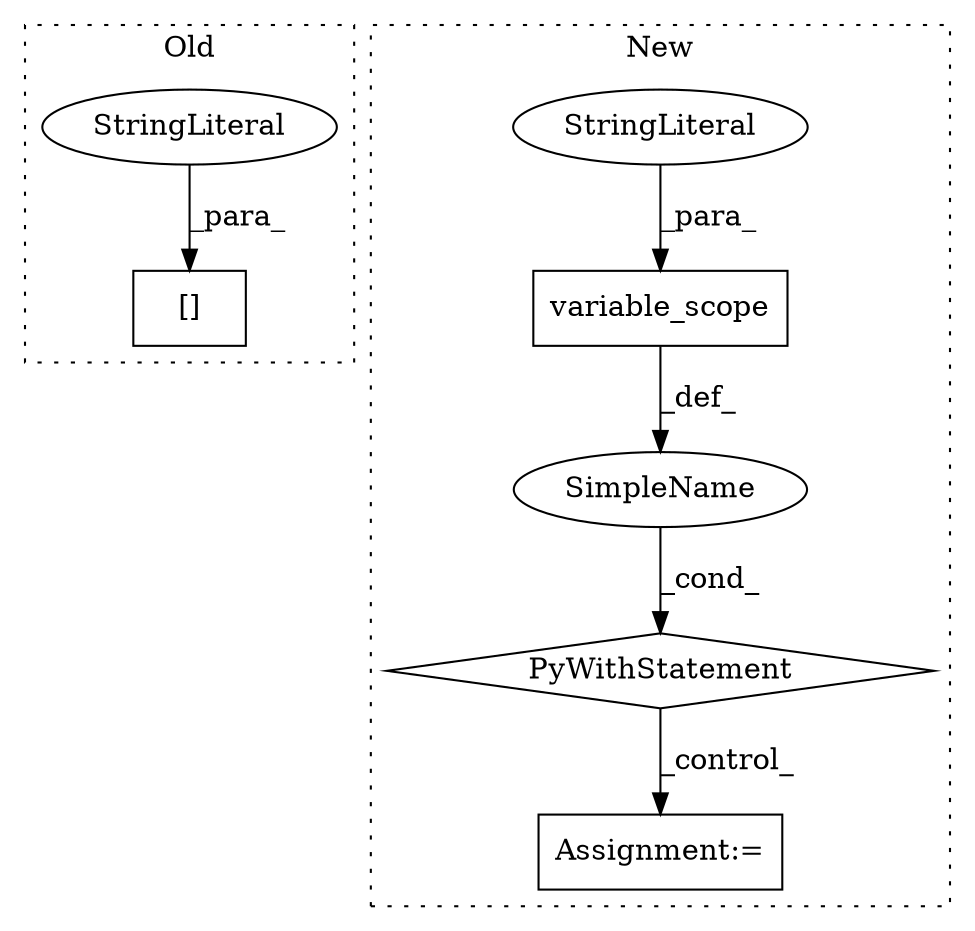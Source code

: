 digraph G {
subgraph cluster0 {
1 [label="[]" a="2" s="2865,2881" l="7,1" shape="box"];
6 [label="StringLiteral" a="45" s="2872" l="9" shape="ellipse"];
label = "Old";
style="dotted";
}
subgraph cluster1 {
2 [label="variable_scope" a="32" s="2450,2472" l="15,1" shape="box"];
3 [label="PyWithStatement" a="104" s="2429,2473" l="10,2" shape="diamond"];
4 [label="Assignment:=" a="7" s="2607" l="1" shape="box"];
5 [label="SimpleName" a="42" s="" l="" shape="ellipse"];
7 [label="StringLiteral" a="45" s="2465" l="7" shape="ellipse"];
label = "New";
style="dotted";
}
2 -> 5 [label="_def_"];
3 -> 4 [label="_control_"];
5 -> 3 [label="_cond_"];
6 -> 1 [label="_para_"];
7 -> 2 [label="_para_"];
}
